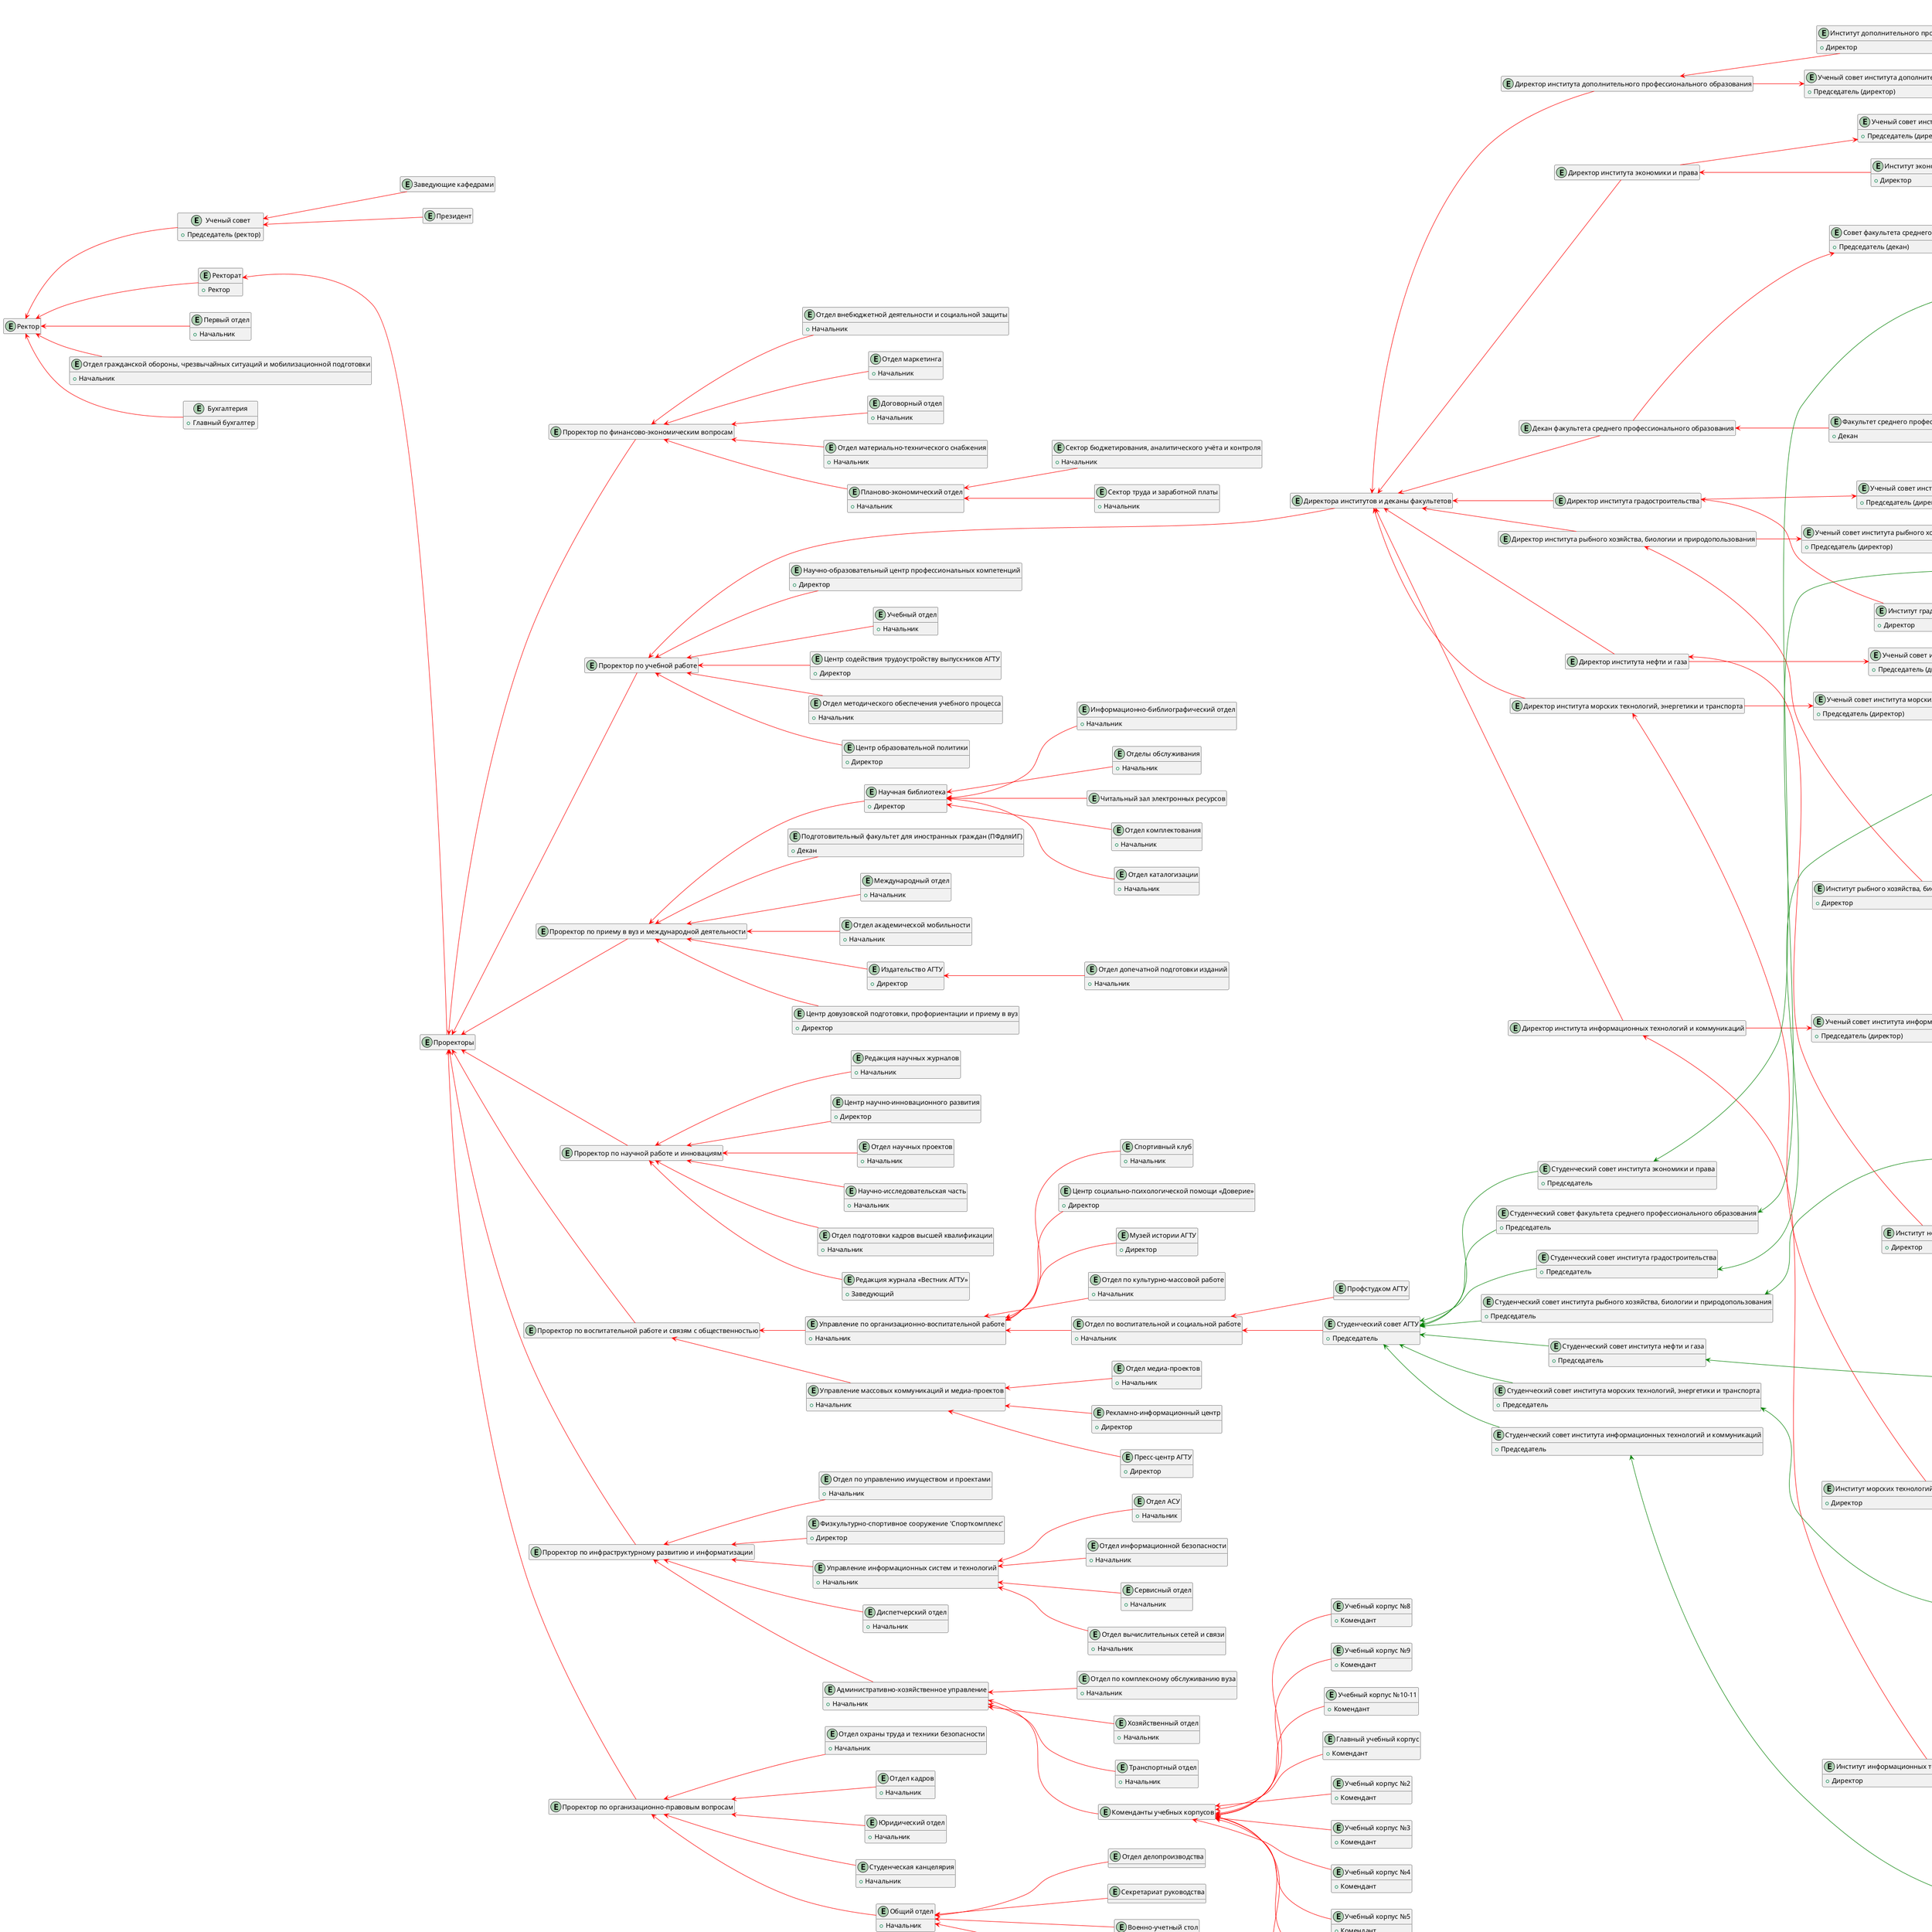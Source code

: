 @startuml
'https://plantuml.com/class-diagram

' не нужны:
' общежития
' вахты корпусов и кпп
' склад

' A <-[#red]- B : отдел B получает объявления от отдела A 

left to right direction

hide methods
'hide members

entity "Ученый совет" as academicCouncil {
    + {field} Председатель (ректор)
}

entity "Ректор" as rector
hide rector members
'rector -[#red]-|> academicCouncil 
rector <-[#red]- academicCouncil 

entity "Ректорат" as rectory {
    + Ректор
}
rector <-[#red]- rectory


entity "Проректоры" as viceRectors
hide viceRectors members
rectory <-[#red]- viceRectors

    entity "Проректор по учебной работе" as viceRectorForAcademicAffairs
    hide viceRectorForAcademicAffairs members
    viceRectors <-[#red]- viceRectorForAcademicAffairs

    entity "Проректор по приему в вуз и международной деятельности" as viceRectorForAdmissionsAndInternationalActivities
    hide viceRectorForAdmissionsAndInternationalActivities members
    viceRectors <-[#red]- viceRectorForAdmissionsAndInternationalActivities

    entity "Проректор по научной работе и инновациям" as viceRectorForResearchAndInnovations
    hide viceRectorForResearchAndInnovations members
    viceRectors <-[#red]- viceRectorForResearchAndInnovations

    entity "Проректор по воспитательной работе и связям с общественностью" as viceRectorForEducationalWorkAndPublicRelations
    hide viceRectorForEducationalWorkAndPublicRelations members
    viceRectors <-[#red]- viceRectorForEducationalWorkAndPublicRelations

    entity "Проректор по инфраструктурному развитию и информатизации" as viceRectorForInfrastructureDevelopmentAndInformatization
    hide viceRectorForInfrastructureDevelopmentAndInformatization members
    viceRectors <-[#red]- viceRectorForInfrastructureDevelopmentAndInformatization

    entity "Проректор по организационно-правовым вопросам" as viceRectorForOrganizationalAndLegalAffairs
    hide viceRectorForOrganizationalAndLegalAffairs members
    viceRectors <-[#red]- viceRectorForOrganizationalAndLegalAffairs

    entity "Проректор по финансово-экономическим вопросам" as viceRectorForFinancialAndEconomicAffairs
    hide viceRectorForFinancialAndEconomicAffairs members
    viceRectors <-[#red]- viceRectorForFinancialAndEconomicAffairs

''''''''''''''''''''''''''''''''''''''''''''''''''''''''''''''''''''''''''''''''''''''''''''''' УЧЕНЫЕ СОВЕТЫ ИНСТИТУТОВ
entity "Ученый совет института экономики и права" as instituteAcademicCouncilOfEconomicsAndLaw {
    + {field} Председатель (директор)
}

entity "Ученый совет института информационных технологий и коммуникаций" as instituteAcademicCouncilOfInformationTechnologiesAndCommunications {
    + {field} Председатель (директор)
}

entity "Ученый совет института морских технологий, энергетики и транспорта" as instituteAcademicCouncilOfMarineTechnologiesEnergyAndTransport {
    + {field} Председатель (директор)
}

entity "Ученый совет института нефти и газа" as instituteAcademicCouncilOfOilAndGas {
    + {field} Председатель (директор)
}

entity "Ученый совет института рыбного хозяйства, биологии и природопользования" as instituteAcademicCouncilOfFisheriesBiologyAndNatureManagement {
    + {field} Председатель (директор)
}

entity "Ученый совет института градостроительства" as instituteAcademicCouncilOfUrbanPlanning {
    + {field} Председатель (директор)
}

entity "Совет факультета среднего профессионального образования" as facultyCouncilForSecondaryProfessionalEducation {
    + {field} Председатель (декан)
}

entity "Ученый совет института дополнительного профессионального образования" as instituteAcademicCouncilOfContinuingProfessionalEducation {
    + {field} Председатель (директор)
}

'''''''''''''''''''''''''''''''''''''''''''''''''''''''''''''''''''''''''''''' ДИРЕКТОРА ИНСТИТУТОВ И ДЕКАНЫ ФАКУЛЬТЕТОВ
entity "Директора институтов и деканы факультетов" as directorsAndDeans
hide directorsAndDeans members
viceRectorForAcademicAffairs <-[#red]- directorsAndDeans
rectory <-[hidden]- directorsAndDeans
academicCouncil <-[hidden]- directorsAndDeans

    entity "Директор института экономики и права" as instituteOfEconomicsAndLawDirector
    hide instituteOfEconomicsAndLawDirector members
    directorsAndDeans <-[#red]- instituteOfEconomicsAndLawDirector
    instituteAcademicCouncilOfEconomicsAndLaw <-[#red]up- instituteOfEconomicsAndLawDirector

    entity "Директор института информационных технологий и коммуникаций" as instituteOfInformationTechnologiesAndCommunicationsDirector
    hide instituteOfInformationTechnologiesAndCommunicationsDirector members
    directorsAndDeans <-[#red]- instituteOfInformationTechnologiesAndCommunicationsDirector
    instituteAcademicCouncilOfInformationTechnologiesAndCommunications <-up[#red]- instituteOfInformationTechnologiesAndCommunicationsDirector

    entity "Директор института морских технологий, энергетики и транспорта" as instituteOfMarineTechnologiesEnergyAndTransportDirector
    hide instituteOfMarineTechnologiesEnergyAndTransportDirector members
    directorsAndDeans <-[#red]- instituteOfMarineTechnologiesEnergyAndTransportDirector
    instituteAcademicCouncilOfMarineTechnologiesEnergyAndTransport <-up[#red]- instituteOfMarineTechnologiesEnergyAndTransportDirector

    entity "Директор института нефти и газа" as instituteOfOilAndGasDirector
    hide instituteOfOilAndGasDirector members
    directorsAndDeans <-[#red]- instituteOfOilAndGasDirector
    instituteAcademicCouncilOfOilAndGas <-up[#red]- instituteOfOilAndGasDirector

    entity "Директор института рыбного хозяйства, биологии и природопользования" as instituteOfFisheryBiologyAndNaturalResourceManagementDirector
    hide instituteOfFisheryBiologyAndNaturalResourceManagementDirector members
    directorsAndDeans <-[#red]- instituteOfFisheryBiologyAndNaturalResourceManagementDirector
    instituteAcademicCouncilOfFisheriesBiologyAndNatureManagement <-up[#red]- instituteOfFisheryBiologyAndNaturalResourceManagementDirector

    entity "Директор института градостроительства" as instituteOfUrbanPlanningDirector
    hide instituteOfUrbanPlanningDirector members
    directorsAndDeans <-[#red]- instituteOfUrbanPlanningDirector
    instituteAcademicCouncilOfUrbanPlanning <-up[#red]- instituteOfUrbanPlanningDirector

    entity "Декан факультета среднего профессионального образования" as facultyOfIntermediateVocationalEducationDean
    hide facultyOfIntermediateVocationalEducationDean members
    directorsAndDeans <-[#red]- facultyOfIntermediateVocationalEducationDean
    facultyCouncilForSecondaryProfessionalEducation <-up[#red]- facultyOfIntermediateVocationalEducationDean

    entity "Директор института дополнительного профессионального образования" as instituteOfContinuingProfessionalEducationDirector
    hide instituteOfContinuingProfessionalEducationDirector members
    directorsAndDeans <-[#red]- instituteOfContinuingProfessionalEducationDirector
    instituteAcademicCouncilOfContinuingProfessionalEducation <-up[#red]- instituteOfContinuingProfessionalEducationDirector

'''''''''''''''''''''''''''''''''''''''''''''''''''''''''''''''''''''''''''''''''''''''''''''''''''''''''''''' ИНСТИТУТЫ
entity "Институт экономики и права (ИЭиП)" as instituteOfEconomicsAndLaw {
    + Директор
}
instituteOfEconomicsAndLawDirector <-[#red]- instituteOfEconomicsAndLaw

entity "Институт информационных технологий и коммуникаций (ИИТиК)" as instituteOfInformationTechnologiesAndCommunications {
    + Директор
}
instituteOfInformationTechnologiesAndCommunicationsDirector <-[#red]- instituteOfInformationTechnologiesAndCommunications

entity "Институт морских технологий, энергетики и транспорта (ИМТЭиТ)" as instituteOfMarineTechnologiesEnergyAndTransport {
    + Директор
}
instituteOfMarineTechnologiesEnergyAndTransportDirector <-[#red]- instituteOfMarineTechnologiesEnergyAndTransport

entity "Институт нефти и газа (ИНиГ)" as instituteOfOilAndGas {
    + Директор
}
instituteOfOilAndGasDirector <-[#red]- instituteOfOilAndGas

entity "Институт рыбного хозяйства, биологии и природопользования (ИРБиП)" as instituteOfFisheryBiologyAndNaturalResourceManagement {
    + Директор
}
instituteOfFisheryBiologyAndNaturalResourceManagementDirector <-[#red]- instituteOfFisheryBiologyAndNaturalResourceManagement

entity "Институт градостроительства (ИГ)" as instituteOfUrbanPlanning {
    + Директор
}
instituteOfUrbanPlanningDirector <-[#red]- instituteOfUrbanPlanning

entity "Факультет среднего профессионального образования (ФСПО)" as facultyOfIntermediateVocationalEducation {
    + Декан
}
facultyOfIntermediateVocationalEducationDean <-[#red]- facultyOfIntermediateVocationalEducation

entity "Институт дополнительного профессионального образования (ИДПО)" as instituteOfContinuingProfessionalEducation {
    + Директор
}
instituteOfContinuingProfessionalEducationDirector <-[#red]- instituteOfContinuingProfessionalEducation

entity "Подготовительный факультет для иностранных граждан (ПФдляИГ)" as preparatoryFacultyForForeignCitizens {
    + Декан
}
viceRectorForAdmissionsAndInternationalActivities <-[#red]- preparatoryFacultyForForeignCitizens

'''''''''''''''''''''''''''''''''''''''''''''''''''''''''''''''''''''''''''''''''''''''''''''''''''''''''''''''' КАФЕДРЫ
entity "Заведующие кафедрами" as chairpersons
hide chairpersons members
academicCouncil <-[#red]- chairpersons

''''''''''' Институт экономики и права (ИЭиП)

entity "Финансы и учет (ФиУ)" as financesAndAccounting {
    + Заведующий кафедрой
}
instituteOfEconomicsAndLaw <-[#red]- financesAndAccounting
entity "Производственный менеджмент (ПМ)" as productionManagement {
    + Заведующий кафедрой
}
instituteOfEconomicsAndLaw <-[#red]- productionManagement
entity "Экономическая безопасность (ЭКБ)" as economicSecurity {
    + Заведующий кафедрой
}
instituteOfEconomicsAndLaw <-[#red]- economicSecurity
entity "Правоведение" as jurisprudence {
    + Заведующий кафедрой
}
instituteOfEconomicsAndLaw <-[#red]- jurisprudence
entity "Экономика и управление предприятием (ЭУП)" as economicsAndEnterpriseManagement {
    + Заведующий кафедрой
}
instituteOfEconomicsAndLaw <-[#red]- economicsAndEnterpriseManagement
entity "Гуманитарные науки и психология (ГНП)" as humanitiesAndPsychology {
    + Заведующий кафедрой
}
instituteOfEconomicsAndLaw <-[#red]- humanitiesAndPsychology

''''''''''' Институт информационных технологий и коммуникаций (ИИТиК)

entity "Автоматизированные системы обработки информации и управления (АСОИУ)" as automatedInformationProcessingAndControl {
    + Заведующий кафедрой
}
instituteOfInformationTechnologiesAndCommunications <-[#red]- automatedInformationProcessingAndControl
entity "Прикладная информатика (ПИ)" as appliedInformatics {
    + Заведующий кафедрой
}
instituteOfInformationTechnologiesAndCommunications <-[#red]- appliedInformatics
entity "Связь (СВ)" as communication {
    + Заведующий кафедрой
}
instituteOfInformationTechnologiesAndCommunications <-[#red]- communication
entity "Автоматика и управление (АиУ)" as automationAndControl {
    + Заведующий кафедрой
}
instituteOfInformationTechnologiesAndCommunications <-[#red]- automationAndControl
entity "Информационная безопасность (ИБ)" as informationSecurity {
    + Заведующий кафедрой
}
instituteOfInformationTechnologiesAndCommunications <-[#red]- informationSecurity
entity "Высшая и прикладная математика (ВиПМ)" as higherAndAppliedMathematics {
    + Заведующий кафедрой
}
instituteOfInformationTechnologiesAndCommunications <-[#red]- higherAndAppliedMathematics

''''''''''' Институт морских технологий, энергетики и транспорта (ИМТЭиТ)

entity "Общеинженерные дисциплины и наземный транспорт (ОДиНТ)" as generalEngineeringAndGroundTransport {
    + Заведующий кафедрой
}
instituteOfMarineTechnologiesEnergyAndTransport <-[#red]- generalEngineeringAndGroundTransport
entity "Судостроение и энергетические комплексы морской техники (СиЭК)" as shipbuildingAndEnergeticComplexesOfMarineEngineering {
    + Заведующий кафедрой
}
instituteOfMarineTechnologiesEnergyAndTransport <-[#red]- shipbuildingAndEnergeticComplexesOfMarineEngineering
entity "Теплоэнергетика и холодильные машины (ТЭНиХМ)" as thermalPowerEngineeringAndRefrigerationMachines {
    + Заведующий кафедрой
}
instituteOfMarineTechnologiesEnergyAndTransport <-[#red]- thermalPowerEngineeringAndRefrigerationMachines
entity "Электрооборудование и автоматика судов (ЭАС)" as shipElectricalEquipmentAndAutomation {
    + Заведующий кафедрой
}
instituteOfMarineTechnologiesEnergyAndTransport <-[#red]- shipElectricalEquipmentAndAutomation
entity "Эксплуатация водного транспорта и промышленное рыболовство (ЭВТиПР)" as waterTransportOperationAndIndustrialFishing {
    + Заведующий кафедрой
}
instituteOfMarineTechnologiesEnergyAndTransport <-[#red]- waterTransportOperationAndIndustrialFishing
 
''''''''''' Институт нефти и газа (ИНиГ)

entity "Химия" as chemistry {
    + Заведующий кафедрой
}
instituteOfOilAndGas <-[#red]- chemistry
entity "Химическая технология переработки нефти и газа (ХТНГ)" as chemicalTechnologyOfOilAndGasProcessing {
    + Заведующий кафедрой
}
instituteOfOilAndGas <-[#red]- chemicalTechnologyOfOilAndGasProcessing
entity "Геология нефти и газа (ГНГ)" as petroleumAndGasGeology {
    + Заведующий кафедрой
}
instituteOfOilAndGas <-[#red]- petroleumAndGasGeology
entity "Технологические машины и оборудование (ТМО)" as technologicalMachinesAndEquipment {
    + Заведующий кафедрой
}
instituteOfOilAndGas <-[#red]- technologicalMachinesAndEquipment
entity "Разработка и эксплуатация нефтяных и газовых месторождений (РЭНГ)" as developmentAndOperationOfOilAndGasFields {
    + Заведующий кафедрой
}
instituteOfOilAndGas <-[#red]- developmentAndOperationOfOilAndGasFields
 
''''''''''' Институт рыбного хозяйства, биологии и природопользования (ИРБиП)

entity "Аквакультура и водные биоресурсы (АВБ)" as aquacultureAndAquaticBioresources {
    + Заведующий кафедрой
}
instituteOfFisheryBiologyAndNaturalResourceManagement <-[#red]- aquacultureAndAquaticBioresources
entity "Гидробиология и общая экология (ГОЭ)" as hydrobiologyAndGeneralEcology {
    + Заведующий кафедрой
}
instituteOfFisheryBiologyAndNaturalResourceManagement <-[#red]- hydrobiologyAndGeneralEcology
entity "Экологический туризм (ЭЛТ)" as ecologicalTourism {
    + Заведующий кафедрой
}
instituteOfFisheryBiologyAndNaturalResourceManagement <-[#red]- ecologicalTourism
entity "Иностранные языки и речевые коммуникации (ИЯиРК)" as foreignLanguagesAndSpeechCommunication {
    + Заведующий кафедрой
}
instituteOfFisheryBiologyAndNaturalResourceManagement <-[#red]- foreignLanguagesAndSpeechCommunication
' todo куда относится?

entity "Центр тестирования иностранных граждан" as foreignCitizensTestingCenter {
    + Заведующий кафедрой
}
instituteOfFisheryBiologyAndNaturalResourceManagement <-[#red]- foreignCitizensTestingCenter

entity "Технология товаров и товароведение (ТТТ)" as goodsTechnologyAndMerchandising {
    + Заведующий кафедрой
}
instituteOfFisheryBiologyAndNaturalResourceManagement <-[#red]- goodsTechnologyAndMerchandising

entity "Прикладная биология и микробиология (ПБМ)" as appliedBiologyAndMicrobiology {
    + Заведующий кафедрой
}
instituteOfFisheryBiologyAndNaturalResourceManagement <-[#red]- appliedBiologyAndMicrobiology

entity "Безопасность жизнедеятельности и инженерная экология (ИЭБ)" as lifeSafetyAndEngineeringEcology {
    + Заведующий кафедрой
}
instituteOfFisheryBiologyAndNaturalResourceManagement <-[#red]- lifeSafetyAndEngineeringEcology

entity "Физическое воспитание и спорт (ФВС)" as physicalEducationAndSports {
    + Заведующий кафедрой
}
instituteOfFisheryBiologyAndNaturalResourceManagement <-[#red]- physicalEducationAndSports
 
''''''''''' Институт градостроительства

entity "Строительство (СТР)" as construction {
    + Заведующий кафедрой
}
instituteOfUrbanPlanning <-[#red]- construction

entity "Архитектура (АРХ)" as architecture {
    + Заведующий кафедрой
}
instituteOfUrbanPlanning <-[#red]- architecture
 
''''''''''' Факультет среднего профессионального образования

entity "Связь и телекоммуникации" as communicationAndTelecommunications {
    + Заведующий отделением
}
facultyOfIntermediateVocationalEducation <-[#red]- communicationAndTelecommunications

entity "Общеобразовательные дисциплины" as generalEducationDisciplines {
    + Заведующий отделением
}
facultyOfIntermediateVocationalEducation <-[#red]- generalEducationDisciplines

entity "Нефтегазовое" as oilAndGas {
    + Заведующий отделением
}
facultyOfIntermediateVocationalEducation <-[#red]- oilAndGas

entity "Сервис и право" as serviceAndLaw {
    + Заведующий отделением
}
facultyOfIntermediateVocationalEducation <-[#red]- serviceAndLaw

entity "Финансово-экономическое" as financialAndEconomic {
    + Заведующий отделением
}
facultyOfIntermediateVocationalEducation <-[#red]- financialAndEconomic

entity "Техническое" as technical {
    + Заведующий отделением
}
facultyOfIntermediateVocationalEducation <-[#red]- technical

''''''''''' Институт дополнительного профессионального образования

' todo нужно?
'entity "Автотехнический учебный центр повышения квалификации и переподготовки" as automotiveTrainingCenterForProfessionalDevelopment {
'    ' todo кто руководитель?
'}
'instituteOfContinuingProfessionalEducation <-[#red]- automotiveTrainingCenterForProfessionalDevelopment

'''''''''''''''''''''''''''''''''''''''''''''''''''''''''''''''''''''''''''''''''''''''''''''''''''''' ПРОФИЛЬНЫЕ ОТДЕЛЫ
entity "Первый отдел" as firstDepartment {
    + Начальник
}
'rector <-[#red]- firstDepartment
rector <-[#red]- firstDepartment

' todo нарисовать публикацю объявлений всему университету
entity "Отдел гражданской обороны, чрезвычайных ситуаций и мобилизационной подготовки" as civilDefenseAndEmergencySituationDepartment {
    + Начальник
}
rector <-[#red]- civilDefenseAndEmergencySituationDepartment

entity "Президент" as president
hide president members
academicCouncil <-[#red]- president

entity "Бухгалтерия" as accounting {
    + Главный бухгалтер
}
rector <-[#red]- accounting

entity "Отдел кадров" as hrDepartment {
    + Начальник
}
viceRectorForOrganizationalAndLegalAffairs <-[#red]- hrDepartment

entity "Юридический отдел" as legalDepartment {
    + Начальник
}
viceRectorForOrganizationalAndLegalAffairs <-[#red]- legalDepartment

entity "Студенческая канцелярия" as studentAffairsOffice {
    + Начальник
}
viceRectorForOrganizationalAndLegalAffairs <-[#red]- studentAffairsOffice

entity "Общий отдел" as generalDepartment {
    + Начальник
}
viceRectorForOrganizationalAndLegalAffairs <-[#red]- generalDepartment
    entity "Отдел делопроизводства" as documentManagementDepartment
    generalDepartment <-[#red]- documentManagementDepartment
    entity "Секретариат руководства" as executiveSecretariat
    generalDepartment <-[#red]- executiveSecretariat
    entity "Военно-учетный стол" as militaryRegistrationDesk
    generalDepartment <-[#red]- militaryRegistrationDesk
    entity "Архив" as archive
    generalDepartment <-[#red]- archive

entity "Международный отдел" as internationalRelationsOffice {
    + Начальник
}
viceRectorForAdmissionsAndInternationalActivities <-[#red]- internationalRelationsOffice

entity "Отдел академической мобильности" as academicMobilityOffice {
    + Начальник
}
viceRectorForAdmissionsAndInternationalActivities <-[#red]- academicMobilityOffice

entity "Управление массовых коммуникаций и медиа-проектов" as massCommunicationsAndMediaProjectsManagement {
    + Начальник
}
viceRectorForEducationalWorkAndPublicRelations <-[#red]- massCommunicationsAndMediaProjectsManagement
    entity "Пресс-центр АГТУ" as AGTUPressCenter {
        + Директор
    }
    massCommunicationsAndMediaProjectsManagement <-[#red]- AGTUPressCenter
    entity "Отдел медиа-проектов" as mediaProjectsDepartment {
        + Начальник
    }
    massCommunicationsAndMediaProjectsManagement <-[#red]- mediaProjectsDepartment
    entity "Рекламно-информационный центр" as advertisingAndInformationCenter {
        + Директор
    }
    massCommunicationsAndMediaProjectsManagement <-[#red]- advertisingAndInformationCenter

entity "Управление по организационно-воспитательной работе" as organizationalAndEducationalWorkManagement {
    + Начальник
}
viceRectorForEducationalWorkAndPublicRelations <-[#red]- organizationalAndEducationalWorkManagement
    entity "Отдел по культурно-массовой работе" as culturalAndMassWorkDepartment {
        + Начальник
    }
    organizationalAndEducationalWorkManagement <-[#red]- culturalAndMassWorkDepartment
    entity "Отдел по воспитательной и социальной работе" as educationalAndSocialWorkDepartment {
        + Начальник
    }
    organizationalAndEducationalWorkManagement <-[#red]- educationalAndSocialWorkDepartment
    entity "Спортивный клуб" as sportsClub {
        + Начальник
    }
    organizationalAndEducationalWorkManagement <-[#red]- sportsClub
    entity "Центр социально-психологической помощи «Доверие»" as TrustSocialAndPsychologicalSupportCenter {
        + Директор
    }
    organizationalAndEducationalWorkManagement <-[#red]- TrustSocialAndPsychologicalSupportCenter
    entity "Музей истории АГТУ" as AGTUHistoryMuseum {
        + Директор
    }
    organizationalAndEducationalWorkManagement <-[#red]- AGTUHistoryMuseum
    entity "Студенческий совет АГТУ" as AGTUStudentCouncil {
        + Председатель
    }
    educationalAndSocialWorkDepartment <-[#red]- AGTUStudentCouncil
        together {
            entity "Студенческий совет института экономики и права" as instituteOfEconomicsAndLawStudentCouncil {
                + Председатель
            }
            AGTUStudentCouncil <-[#green]- instituteOfEconomicsAndLawStudentCouncil
            
            entity "Студенческий совет института информационных технологий и коммуникаций" as instituteOfInformationTechnologiesAndCommunicationsStudentCouncil {
                + Председатель
            }
            AGTUStudentCouncil <-[#green]- instituteOfInformationTechnologiesAndCommunicationsStudentCouncil
            
            entity "Студенческий совет института морских технологий, энергетики и транспорта" as instituteOfMarineTechnologiesEnergyAndTransportStudentCouncil {
                + Председатель
            }
            AGTUStudentCouncil <-[#green]- instituteOfMarineTechnologiesEnergyAndTransportStudentCouncil

            entity "Студенческий совет института нефти и газа" as instituteOfOilAndGasStudentCouncil {
                + Председатель
            }
            AGTUStudentCouncil <-[#green]- instituteOfOilAndGasStudentCouncil
            
            entity "Студенческий совет института рыбного хозяйства, биологии и природопользования" as instituteOfFisheryBiologyAndNaturalResourceManagementStudentCouncil {
                + Председатель
            }
            AGTUStudentCouncil <-[#green]- instituteOfFisheryBiologyAndNaturalResourceManagementStudentCouncil
            
            entity "Студенческий совет института градостроительства" as instituteOfUrbanPlanningStudentCouncil {
                + Председатель
            }
            AGTUStudentCouncil <-[#green]- instituteOfUrbanPlanningStudentCouncil
            
            entity "Студенческий совет факультета среднего профессионального образования" as facultyOfIntermediateVocationalEducationStudentCouncil {
                + Председатель
            }
            AGTUStudentCouncil <-[#green]- facultyOfIntermediateVocationalEducationStudentCouncil
            
'            entity "Студенческий совет института дополнительного профессионального образования" as studentCouncilOfInstituteOfContinuingProfessionalEducation {
'                + Председатель
'            }
'            AGTUStudentCouncil <-[#green]- studentCouncilOfInstituteOfContinuingProfessionalEducation
        }

    entity "Профстудком АГТУ" as AGTUStudentTradeUnionCommittee {

    }
    educationalAndSocialWorkDepartment <-[#red]- AGTUStudentTradeUnionCommittee

entity "Студенческие группы института экономики и права" as instituteOfEconomicsAndLawStudentGroups
hide instituteOfEconomicsAndLawStudentGroups members
instituteOfEconomicsAndLawStudentCouncil <---[#green]- instituteOfEconomicsAndLawStudentGroups 
financesAndAccounting <-[#red]- instituteOfEconomicsAndLawStudentGroups
productionManagement <-[#red]- instituteOfEconomicsAndLawStudentGroups 
economicSecurity <-[#red]- instituteOfEconomicsAndLawStudentGroups
jurisprudence <-[#red]- instituteOfEconomicsAndLawStudentGroups
economicsAndEnterpriseManagement <-[#red]- instituteOfEconomicsAndLawStudentGroups
humanitiesAndPsychology <-[#red]- instituteOfEconomicsAndLawStudentGroups

entity "Студенческие группы института информационных технологий и коммуникаций" as instituteOfInformationTechnologiesAndCommunicationsStudentGroups
hide instituteOfInformationTechnologiesAndCommunicationsStudentGroups members
instituteOfInformationTechnologiesAndCommunicationsStudentCouncil <---[#green]- instituteOfInformationTechnologiesAndCommunicationsStudentGroups
automatedInformationProcessingAndControl <-[#red]- instituteOfInformationTechnologiesAndCommunicationsStudentGroups
appliedInformatics <-[#red]- instituteOfInformationTechnologiesAndCommunicationsStudentGroups
communication <-[#red]- instituteOfInformationTechnologiesAndCommunicationsStudentGroups
automationAndControl <-[#red]- instituteOfInformationTechnologiesAndCommunicationsStudentGroups
informationSecurity <-[#red]- instituteOfInformationTechnologiesAndCommunicationsStudentGroups
higherAndAppliedMathematics <-[#red]- instituteOfInformationTechnologiesAndCommunicationsStudentGroups

entity "Студенческие группы института морских технологий, энергетики и транспорта" as instituteOfMarineTechnologiesEnergyAndTransportStudentGroups
hide instituteOfMarineTechnologiesEnergyAndTransportStudentGroups members
instituteOfMarineTechnologiesEnergyAndTransportStudentCouncil <---[#green]- instituteOfMarineTechnologiesEnergyAndTransportStudentGroups
generalEngineeringAndGroundTransport <-[#red]- instituteOfMarineTechnologiesEnergyAndTransportStudentGroups
shipbuildingAndEnergeticComplexesOfMarineEngineering <-[#red]- instituteOfMarineTechnologiesEnergyAndTransportStudentGroups
thermalPowerEngineeringAndRefrigerationMachines <-[#red]- instituteOfMarineTechnologiesEnergyAndTransportStudentGroups
shipElectricalEquipmentAndAutomation <-[#red]- instituteOfMarineTechnologiesEnergyAndTransportStudentGroups
waterTransportOperationAndIndustrialFishing <-[#red]- instituteOfMarineTechnologiesEnergyAndTransportStudentGroups

entity "Студенческие группы института нефти и газа" as instituteOfOilAndGasStudentGroups
hide instituteOfOilAndGasStudentGroups members
instituteOfOilAndGasStudentCouncil <---[#green]- instituteOfOilAndGasStudentGroups
chemistry <-[#red]- instituteOfOilAndGasStudentGroups
chemicalTechnologyOfOilAndGasProcessing <-[#red]- instituteOfOilAndGasStudentGroups
petroleumAndGasGeology <-[#red]- instituteOfOilAndGasStudentGroups
technologicalMachinesAndEquipment <-[#red]- instituteOfOilAndGasStudentGroups
developmentAndOperationOfOilAndGasFields <-[#red]- instituteOfOilAndGasStudentGroups

entity "Студенческие группы института рыбного хозяйства, биологии и природопользования" as instituteOfFisheryBiologyAndNaturalResourceManagementStudentGroups
hide instituteOfFisheryBiologyAndNaturalResourceManagementStudentGroups members
instituteOfFisheryBiologyAndNaturalResourceManagementStudentCouncil <---[#green]- instituteOfFisheryBiologyAndNaturalResourceManagementStudentGroups
aquacultureAndAquaticBioresources <-[#red]- instituteOfFisheryBiologyAndNaturalResourceManagementStudentGroups
hydrobiologyAndGeneralEcology <-[#red]- instituteOfFisheryBiologyAndNaturalResourceManagementStudentGroups
ecologicalTourism <-[#red]- instituteOfFisheryBiologyAndNaturalResourceManagementStudentGroups
foreignLanguagesAndSpeechCommunication <-[#red]- instituteOfFisheryBiologyAndNaturalResourceManagementStudentGroups
foreignCitizensTestingCenter <-[#red]- instituteOfFisheryBiologyAndNaturalResourceManagementStudentGroups
goodsTechnologyAndMerchandising <-[#red]- instituteOfFisheryBiologyAndNaturalResourceManagementStudentGroups
appliedBiologyAndMicrobiology <-[#red]- instituteOfFisheryBiologyAndNaturalResourceManagementStudentGroups
lifeSafetyAndEngineeringEcology <-[#red]- instituteOfFisheryBiologyAndNaturalResourceManagementStudentGroups
physicalEducationAndSports <-[#red]- instituteOfFisheryBiologyAndNaturalResourceManagementStudentGroups

entity "Студенческие группы института градостроительства" as instituteOfUrbanPlanningStudentGroups
hide instituteOfUrbanPlanningStudentGroups members
instituteOfUrbanPlanningStudentCouncil <---[#green]- instituteOfUrbanPlanningStudentGroups
construction <-[#red]- instituteOfUrbanPlanningStudentGroups
architecture <-[#red]- instituteOfUrbanPlanningStudentGroups

entity "Студенческие группы факультета среднего профессионального образования" as facultyOfIntermediateVocationalEducationStudentGroups
hide facultyOfIntermediateVocationalEducationStudentGroups members
facultyOfIntermediateVocationalEducationStudentCouncil <---[#green]- facultyOfIntermediateVocationalEducationStudentGroups
communicationAndTelecommunications <-[#red]- facultyOfIntermediateVocationalEducationStudentGroups
generalEducationDisciplines <-[#red]- facultyOfIntermediateVocationalEducationStudentGroups
oilAndGas <-[#red]- facultyOfIntermediateVocationalEducationStudentGroups
serviceAndLaw <-[#red]- facultyOfIntermediateVocationalEducationStudentGroups
financialAndEconomic <-[#red]- facultyOfIntermediateVocationalEducationStudentGroups
technical <-[#red]- facultyOfIntermediateVocationalEducationStudentGroups

' todo нужно?
'entity "Студенческие группы факультета дополнительного профессионального образования" as instituteOfContinuingProfessionalEducationStudentGroups
'hide instituteOfContinuingProfessionalEducationStudentGroups members
'studentCouncilOfInstituteOfContinuingProfessionalEducation <--[#green]- instituteOfContinuingProfessionalEducationStudentGroups


entity "Физкультурно-спортивное сооружение 'Спорткомплекс'" as sportsFacility {
    + Директор
}
viceRectorForInfrastructureDevelopmentAndInformatization <-[#red]- sportsFacility

entity "Управление информационных систем и технологий" as informationSystemsAndTechnologiesManagement {
    + Начальник
}
viceRectorForInfrastructureDevelopmentAndInformatization <-[#red]- informationSystemsAndTechnologiesManagement
    entity "Отдел АСУ" as automationSystemsDepartment {
        + Начальник
    }
    informationSystemsAndTechnologiesManagement <-[#red]- automationSystemsDepartment
    entity "Отдел информационной безопасности" as informationSecurityDepartment {
        + Начальник
    }
    informationSystemsAndTechnologiesManagement <-[#red]- informationSecurityDepartment
    entity "Сервисный отдел" as serviceDepartment {
        + Начальник
    }
    informationSystemsAndTechnologiesManagement <-[#red]- serviceDepartment
    entity "Отдел вычислительных сетей и связи" as computerNetworksAndCommunicationsDepartment {
        + Начальник
    }
    informationSystemsAndTechnologiesManagement <-[#red]- computerNetworksAndCommunicationsDepartment

entity "Диспетчерский отдел" as dispatchDepartment {
    + Начальник
}
viceRectorForInfrastructureDevelopmentAndInformatization <-[#red]- dispatchDepartment

entity "Учебный отдел" as academicDepartment {
    + Начальник
}
viceRectorForAcademicAffairs <-[#red]- academicDepartment

entity "Центр содействия трудоустройству выпускников АГТУ" as careerDevelopmentCenter {
    + Директор
}
viceRectorForAcademicAffairs <-[#red]- careerDevelopmentCenter

entity "Отдел методического обеспечения учебного процесса" as educationalProcessSupportDepartment {
    + Начальник
}
viceRectorForAcademicAffairs <-[#red]- educationalProcessSupportDepartment

entity "Центр образовательной политики" as educationalPolicyCenter {
    + Директор
}
viceRectorForAcademicAffairs <-[#red]- educationalPolicyCenter

entity "Издательство АГТУ" as AGTUPublishingHouse {
    + Директор
}
viceRectorForAdmissionsAndInternationalActivities <-[#red]- AGTUPublishingHouse
    entity "Отдел допечатной подготовки изданий" as prepressDepartment {
        + Начальник
    }
    AGTUPublishingHouse <-[#red]- prepressDepartment

entity "Научно-образовательный центр профессиональных компетенций" as professionalCompetenciesCenter {
     + Директор
}
viceRectorForAcademicAffairs <-[#red]- professionalCompetenciesCenter

entity "Центр довузовской подготовки, профориентации и приему в вуз" as preuniversityPreparationAndAdmissionCenter {
    + Директор
}
viceRectorForAdmissionsAndInternationalActivities <-[#red]- preuniversityPreparationAndAdmissionCenter

entity "Научная библиотека" as scientificLibrary {
    + Директор
}
viceRectorForAdmissionsAndInternationalActivities <-[#red]- scientificLibrary
    entity "Отдел комплектования" as acquisitionDepartment {
        + Начальник
    }
    scientificLibrary <-[#red]- acquisitionDepartment
    entity "Отдел каталогизации" as catalogingDepartment {
        + Начальник
    }
    scientificLibrary <-[#red]- catalogingDepartment
    entity "Информационно-библиографический отдел" as informationAndBibliographyDepartment {
        + Начальник
    }
    scientificLibrary <-[#red]- informationAndBibliographyDepartment
    entity "Отделы обслуживания" as serviceDepartments {
        + Начальник
    }
    scientificLibrary <-[#red]- serviceDepartments
    entity "Читальный зал электронных ресурсов" as electronicResourcesReadingRoom {
        ' todo кто руководитель?
    }
    hide electronicResourcesReadingRoom members
    scientificLibrary <-[#red]- electronicResourcesReadingRoom
    ' todo следующие отделы нужны?
'    entity "Отдел научной литературы" as scientificLiteratureDepartment {
'
'    }
'    scientificLibrary -[#red]- scientificLiteratureDepartment
'    entity "Студенческий читальный зал" as studentReadingRoom {
'
'    }
'    scientificLibrary -[#red]- studentReadingRoom
'    entity "Отдел учебной литературы" as educationalLiteratureDepartment {
'
'    }
'    scientificLibrary -[#red]- educationalLiteratureDepartment
'    entity "Читальный зал экономической и юридической литературы" as economicsAndLawReadingRoom {
'
'    }
'    scientificLibrary -[#red]- economicsAndLawReadingRoom
'    entity "Читальный зал периодических изданий" as periodicalsReadingRoom {
'
'    }
'    scientificLibrary -[#red]- periodicalsReadingRoom

entity "Центр научно-инновационного развития" as scientificAndInnovativeDevelopmentCenter {
    + Директор
}
viceRectorForResearchAndInnovations <-[#red]- scientificAndInnovativeDevelopmentCenter

entity "Отдел научных проектов" as researchProjectsDepartment {
    + Начальник
}
viceRectorForResearchAndInnovations <-[#red]- researchProjectsDepartment

entity "Научно-исследовательская часть" as researchDivision {
    + Начальник
}
viceRectorForResearchAndInnovations <-[#red]- researchDivision

entity "Отдел подготовки кадров высшей квалификации" as postgraduateTrainingDepartment {
    + Начальник
}
viceRectorForResearchAndInnovations <-[#red]- postgraduateTrainingDepartment

entity "Редакция журнала «Вестник АГТУ»" as AGTUJournalEditorialOffice {
    + Заведующий
}
viceRectorForResearchAndInnovations <-[#red]- AGTUJournalEditorialOffice

entity "Редакция научных журналов" as scientificJournalsEditorialOffice {
    + Начальник
}
viceRectorForResearchAndInnovations <-[#red]- scientificJournalsEditorialOffice

entity "Отдел маркетинга" as marketingDepartment {
    + Начальник
}
viceRectorForFinancialAndEconomicAffairs <-[#red]- marketingDepartment

entity "Договорный отдел" as contractDepartment {
    + Начальник
}
viceRectorForFinancialAndEconomicAffairs <-[#red]- contractDepartment

entity "Отдел материально-технического снабжения" as materialsAndTechnicalSupplyDepartment {
    + Начальник
}
viceRectorForFinancialAndEconomicAffairs <-[#red]- materialsAndTechnicalSupplyDepartment

entity "Планово-экономический отдел" as planningAndEconomicDepartment {
    + Начальник
}
viceRectorForFinancialAndEconomicAffairs <-[#red]- planningAndEconomicDepartment
    entity "Сектор бюджетирования, аналитического учёта и контроля" as budgetingAndAnalyticalControlSector {
        + Начальник
    }
    planningAndEconomicDepartment <-[#red]- budgetingAndAnalyticalControlSector
    entity "Сектор труда и заработной платы" as laborAndWageSector {
        + Начальник
    }
    planningAndEconomicDepartment <-[#red]- laborAndWageSector


entity "Отдел внебюджетной деятельности и социальной защиты" as extrabudgetaryActivitiesAndSocialProtectionDepartment {
    + Начальник
}
viceRectorForFinancialAndEconomicAffairs <-[#red]- extrabudgetaryActivitiesAndSocialProtectionDepartment

entity "Административно-хозяйственное управление" as administrativeAndEconomicManagement {
    + Начальник
}
viceRectorForInfrastructureDevelopmentAndInformatization <-[#red]- administrativeAndEconomicManagement
    entity "Отдел по комплексному обслуживанию вуза" as comprehensiveUniversityServiceDepartment {
        + Начальник
    }
    administrativeAndEconomicManagement <-[#red]- comprehensiveUniversityServiceDepartment
    entity "Хозяйственный отдел" as economicDepartment {
        + Начальник
    }
    administrativeAndEconomicManagement <-[#red]- economicDepartment
    entity "Транспортный отдел" as transportDepartment {
        + Начальник
    }
    administrativeAndEconomicManagement <-[#red]- transportDepartment

entity "Отдел по управлению имуществом и проектами" as propertyAndProjectManagementDepartment {
    + Начальник
}
viceRectorForInfrastructureDevelopmentAndInformatization <-[#red]- propertyAndProjectManagementDepartment

entity "Отдел охраны труда и техники безопасности" as laborProtectionAndTechnicalSafetyDepartment {
    + Начальник
}
viceRectorForOrganizationalAndLegalAffairs <-[#red]- laborProtectionAndTechnicalSafetyDepartment

entity "Коменданты учебных корпусов" as academicBuildingsGuardhouses 
hide academicBuildingsGuardhouses members
administrativeAndEconomicManagement <-[#red]- academicBuildingsGuardhouses

    entity "Главный учебный корпус" as mainAcademicBuildingGuardhouse {
        + Комендант
    }
    academicBuildingsGuardhouses <-[#red]- mainAcademicBuildingGuardhouse
    entity "Учебный корпус №2" as academicBuilding2Guardhouse {
        + Комендант
    }
    academicBuildingsGuardhouses <-[#red]- academicBuilding2Guardhouse
    entity "Учебный корпус №3" as academicBuilding3Guardhouse {
        + Комендант
    }
    academicBuildingsGuardhouses <-[#red]- academicBuilding3Guardhouse
    entity "Учебный корпус №4" as academicBuilding4Guardhouse {
        + Комендант
    }
    academicBuildingsGuardhouses <-[#red]- academicBuilding4Guardhouse
    entity "Учебный корпус №5" as academicBuilding5Guardhouse {
        + Комендант
    }
    academicBuildingsGuardhouses <-[#red]- academicBuilding5Guardhouse
    entity "Учебный корпус №6" as academicBuilding6Guardhouse {
        + Комендант
    }
    academicBuildingsGuardhouses <-[#red]- academicBuilding6Guardhouse
    entity "Учебный корпус №7" as academicBuilding7Guardhouse {
        + Комендант
    }
    academicBuildingsGuardhouses <-[#red]- academicBuilding7Guardhouse
    entity "Учебный корпус №8" as academicBuilding8Guardhouse {
        + Комендант
    }
    academicBuildingsGuardhouses <-[#red]- academicBuilding8Guardhouse
    entity "Учебный корпус №9" as academicBuilding9Guardhouse {
        + Комендант
    }
    academicBuildingsGuardhouses <-[#red]- academicBuilding9Guardhouse
    entity "Учебный корпус №10-11" as academicBuilding10_11Guardhouse {
        + Комендант
    }
    academicBuildingsGuardhouses <-[#red]- academicBuilding10_11Guardhouse

' todo нужны?
'entity "Дополнительные структуры" as additionalStructures {
'
'}
'    entity "Медицинский пункт" as medicalPoint {
'
'    }
'    additionalStructures -[#red]- medicalPoint
'    entity "Профсоюзный комитет сотрудников ФГБОУ ВО 'АГТУ'" as AGTUStaffTradeUnionCommittee {
'
'    }
'    additionalStructures -[#red]- AGTUStaffTradeUnionCommittee





@enduml
